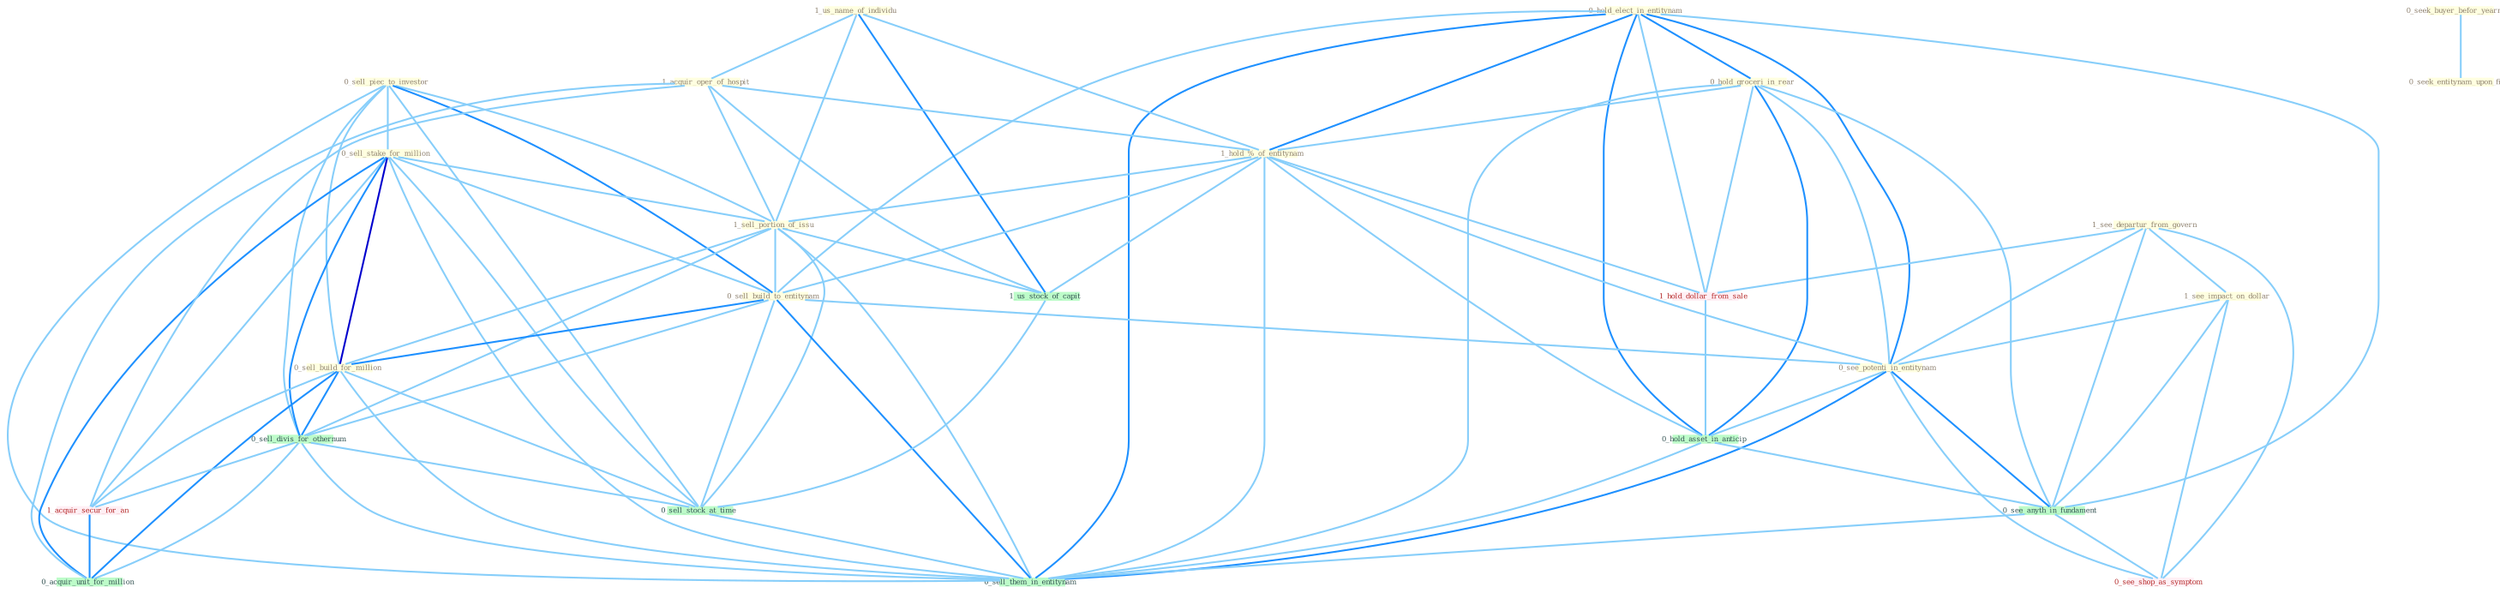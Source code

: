 Graph G{ 
    node
    [shape=polygon,style=filled,width=.5,height=.06,color="#BDFCC9",fixedsize=true,fontsize=4,
    fontcolor="#2f4f4f"];
    {node
    [color="#ffffe0", fontcolor="#8b7d6b"] "0_hold_elect_in_entitynam " "1_see_departur_from_govern " "0_sell_piec_to_investor " "0_sell_stake_for_million " "0_seek_buyer_befor_yearnum " "1_us_name_of_individu " "1_acquir_oper_of_hospit " "0_hold_groceri_in_rear " "1_hold_%_of_entitynam " "0_seek_entitynam_upon_file " "1_sell_portion_of_issu " "0_sell_build_to_entitynam " "1_see_impact_on_dollar " "0_sell_build_for_million " "0_see_potenti_in_entitynam "}
{node [color="#fff0f5", fontcolor="#b22222"] "1_acquir_secur_for_an " "1_hold_dollar_from_sale " "0_see_shop_as_symptom "}
edge [color="#B0E2FF"];

	"0_hold_elect_in_entitynam " -- "0_hold_groceri_in_rear " [w="2", color="#1e90ff" , len=0.8];
	"0_hold_elect_in_entitynam " -- "1_hold_%_of_entitynam " [w="2", color="#1e90ff" , len=0.8];
	"0_hold_elect_in_entitynam " -- "0_sell_build_to_entitynam " [w="1", color="#87cefa" ];
	"0_hold_elect_in_entitynam " -- "0_see_potenti_in_entitynam " [w="2", color="#1e90ff" , len=0.8];
	"0_hold_elect_in_entitynam " -- "1_hold_dollar_from_sale " [w="1", color="#87cefa" ];
	"0_hold_elect_in_entitynam " -- "0_hold_asset_in_anticip " [w="2", color="#1e90ff" , len=0.8];
	"0_hold_elect_in_entitynam " -- "0_see_anyth_in_fundament " [w="1", color="#87cefa" ];
	"0_hold_elect_in_entitynam " -- "0_sell_them_in_entitynam " [w="2", color="#1e90ff" , len=0.8];
	"1_see_departur_from_govern " -- "1_see_impact_on_dollar " [w="1", color="#87cefa" ];
	"1_see_departur_from_govern " -- "0_see_potenti_in_entitynam " [w="1", color="#87cefa" ];
	"1_see_departur_from_govern " -- "1_hold_dollar_from_sale " [w="1", color="#87cefa" ];
	"1_see_departur_from_govern " -- "0_see_anyth_in_fundament " [w="1", color="#87cefa" ];
	"1_see_departur_from_govern " -- "0_see_shop_as_symptom " [w="1", color="#87cefa" ];
	"0_sell_piec_to_investor " -- "0_sell_stake_for_million " [w="1", color="#87cefa" ];
	"0_sell_piec_to_investor " -- "1_sell_portion_of_issu " [w="1", color="#87cefa" ];
	"0_sell_piec_to_investor " -- "0_sell_build_to_entitynam " [w="2", color="#1e90ff" , len=0.8];
	"0_sell_piec_to_investor " -- "0_sell_build_for_million " [w="1", color="#87cefa" ];
	"0_sell_piec_to_investor " -- "0_sell_divis_for_othernum " [w="1", color="#87cefa" ];
	"0_sell_piec_to_investor " -- "0_sell_stock_at_time " [w="1", color="#87cefa" ];
	"0_sell_piec_to_investor " -- "0_sell_them_in_entitynam " [w="1", color="#87cefa" ];
	"0_sell_stake_for_million " -- "1_sell_portion_of_issu " [w="1", color="#87cefa" ];
	"0_sell_stake_for_million " -- "0_sell_build_to_entitynam " [w="1", color="#87cefa" ];
	"0_sell_stake_for_million " -- "0_sell_build_for_million " [w="3", color="#0000cd" , len=0.6];
	"0_sell_stake_for_million " -- "0_sell_divis_for_othernum " [w="2", color="#1e90ff" , len=0.8];
	"0_sell_stake_for_million " -- "1_acquir_secur_for_an " [w="1", color="#87cefa" ];
	"0_sell_stake_for_million " -- "0_sell_stock_at_time " [w="1", color="#87cefa" ];
	"0_sell_stake_for_million " -- "0_acquir_unit_for_million " [w="2", color="#1e90ff" , len=0.8];
	"0_sell_stake_for_million " -- "0_sell_them_in_entitynam " [w="1", color="#87cefa" ];
	"0_seek_buyer_befor_yearnum " -- "0_seek_entitynam_upon_file " [w="1", color="#87cefa" ];
	"1_us_name_of_individu " -- "1_acquir_oper_of_hospit " [w="1", color="#87cefa" ];
	"1_us_name_of_individu " -- "1_hold_%_of_entitynam " [w="1", color="#87cefa" ];
	"1_us_name_of_individu " -- "1_sell_portion_of_issu " [w="1", color="#87cefa" ];
	"1_us_name_of_individu " -- "1_us_stock_of_capit " [w="2", color="#1e90ff" , len=0.8];
	"1_acquir_oper_of_hospit " -- "1_hold_%_of_entitynam " [w="1", color="#87cefa" ];
	"1_acquir_oper_of_hospit " -- "1_sell_portion_of_issu " [w="1", color="#87cefa" ];
	"1_acquir_oper_of_hospit " -- "1_acquir_secur_for_an " [w="1", color="#87cefa" ];
	"1_acquir_oper_of_hospit " -- "1_us_stock_of_capit " [w="1", color="#87cefa" ];
	"1_acquir_oper_of_hospit " -- "0_acquir_unit_for_million " [w="1", color="#87cefa" ];
	"0_hold_groceri_in_rear " -- "1_hold_%_of_entitynam " [w="1", color="#87cefa" ];
	"0_hold_groceri_in_rear " -- "0_see_potenti_in_entitynam " [w="1", color="#87cefa" ];
	"0_hold_groceri_in_rear " -- "1_hold_dollar_from_sale " [w="1", color="#87cefa" ];
	"0_hold_groceri_in_rear " -- "0_hold_asset_in_anticip " [w="2", color="#1e90ff" , len=0.8];
	"0_hold_groceri_in_rear " -- "0_see_anyth_in_fundament " [w="1", color="#87cefa" ];
	"0_hold_groceri_in_rear " -- "0_sell_them_in_entitynam " [w="1", color="#87cefa" ];
	"1_hold_%_of_entitynam " -- "1_sell_portion_of_issu " [w="1", color="#87cefa" ];
	"1_hold_%_of_entitynam " -- "0_sell_build_to_entitynam " [w="1", color="#87cefa" ];
	"1_hold_%_of_entitynam " -- "0_see_potenti_in_entitynam " [w="1", color="#87cefa" ];
	"1_hold_%_of_entitynam " -- "1_us_stock_of_capit " [w="1", color="#87cefa" ];
	"1_hold_%_of_entitynam " -- "1_hold_dollar_from_sale " [w="1", color="#87cefa" ];
	"1_hold_%_of_entitynam " -- "0_hold_asset_in_anticip " [w="1", color="#87cefa" ];
	"1_hold_%_of_entitynam " -- "0_sell_them_in_entitynam " [w="1", color="#87cefa" ];
	"1_sell_portion_of_issu " -- "0_sell_build_to_entitynam " [w="1", color="#87cefa" ];
	"1_sell_portion_of_issu " -- "0_sell_build_for_million " [w="1", color="#87cefa" ];
	"1_sell_portion_of_issu " -- "0_sell_divis_for_othernum " [w="1", color="#87cefa" ];
	"1_sell_portion_of_issu " -- "1_us_stock_of_capit " [w="1", color="#87cefa" ];
	"1_sell_portion_of_issu " -- "0_sell_stock_at_time " [w="1", color="#87cefa" ];
	"1_sell_portion_of_issu " -- "0_sell_them_in_entitynam " [w="1", color="#87cefa" ];
	"0_sell_build_to_entitynam " -- "0_sell_build_for_million " [w="2", color="#1e90ff" , len=0.8];
	"0_sell_build_to_entitynam " -- "0_see_potenti_in_entitynam " [w="1", color="#87cefa" ];
	"0_sell_build_to_entitynam " -- "0_sell_divis_for_othernum " [w="1", color="#87cefa" ];
	"0_sell_build_to_entitynam " -- "0_sell_stock_at_time " [w="1", color="#87cefa" ];
	"0_sell_build_to_entitynam " -- "0_sell_them_in_entitynam " [w="2", color="#1e90ff" , len=0.8];
	"1_see_impact_on_dollar " -- "0_see_potenti_in_entitynam " [w="1", color="#87cefa" ];
	"1_see_impact_on_dollar " -- "0_see_anyth_in_fundament " [w="1", color="#87cefa" ];
	"1_see_impact_on_dollar " -- "0_see_shop_as_symptom " [w="1", color="#87cefa" ];
	"0_sell_build_for_million " -- "0_sell_divis_for_othernum " [w="2", color="#1e90ff" , len=0.8];
	"0_sell_build_for_million " -- "1_acquir_secur_for_an " [w="1", color="#87cefa" ];
	"0_sell_build_for_million " -- "0_sell_stock_at_time " [w="1", color="#87cefa" ];
	"0_sell_build_for_million " -- "0_acquir_unit_for_million " [w="2", color="#1e90ff" , len=0.8];
	"0_sell_build_for_million " -- "0_sell_them_in_entitynam " [w="1", color="#87cefa" ];
	"0_see_potenti_in_entitynam " -- "0_hold_asset_in_anticip " [w="1", color="#87cefa" ];
	"0_see_potenti_in_entitynam " -- "0_see_anyth_in_fundament " [w="2", color="#1e90ff" , len=0.8];
	"0_see_potenti_in_entitynam " -- "0_see_shop_as_symptom " [w="1", color="#87cefa" ];
	"0_see_potenti_in_entitynam " -- "0_sell_them_in_entitynam " [w="2", color="#1e90ff" , len=0.8];
	"0_sell_divis_for_othernum " -- "1_acquir_secur_for_an " [w="1", color="#87cefa" ];
	"0_sell_divis_for_othernum " -- "0_sell_stock_at_time " [w="1", color="#87cefa" ];
	"0_sell_divis_for_othernum " -- "0_acquir_unit_for_million " [w="1", color="#87cefa" ];
	"0_sell_divis_for_othernum " -- "0_sell_them_in_entitynam " [w="1", color="#87cefa" ];
	"1_acquir_secur_for_an " -- "0_acquir_unit_for_million " [w="2", color="#1e90ff" , len=0.8];
	"1_us_stock_of_capit " -- "0_sell_stock_at_time " [w="1", color="#87cefa" ];
	"1_hold_dollar_from_sale " -- "0_hold_asset_in_anticip " [w="1", color="#87cefa" ];
	"0_hold_asset_in_anticip " -- "0_see_anyth_in_fundament " [w="1", color="#87cefa" ];
	"0_hold_asset_in_anticip " -- "0_sell_them_in_entitynam " [w="1", color="#87cefa" ];
	"0_sell_stock_at_time " -- "0_sell_them_in_entitynam " [w="1", color="#87cefa" ];
	"0_see_anyth_in_fundament " -- "0_see_shop_as_symptom " [w="1", color="#87cefa" ];
	"0_see_anyth_in_fundament " -- "0_sell_them_in_entitynam " [w="1", color="#87cefa" ];
}